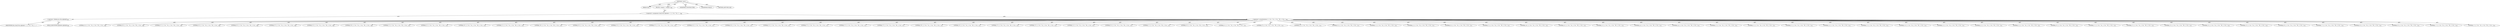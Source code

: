 digraph "&lt;init&gt;" {  
"111669149706" [label = <(METHOD,&lt;init&gt;)> ]
"115964117011" [label = <(PARAM,this)> ]
"25769803833" [label = <(BLOCK,&lt;empty&gt;,&lt;empty&gt;)<SUB>366</SUB>> ]
"30064771416" [label = <(&lt;operator&gt;.assignment,char[] this.alphabet = { //  0 to  7
'A', //  ...)<SUB>368</SUB>> ]
"30064771417" [label = <(&lt;operator&gt;.fieldAccess,this.alphabet)<SUB>368</SUB>> ]
"68719476991" [label = <(IDENTIFIER,this,char[] this.alphabet = { //  0 to  7
'A', //  ...)> ]
"55834574910" [label = <(FIELD_IDENTIFIER,alphabet,alphabet)<SUB>368</SUB>> ]
"30064771418" [label = <(&lt;operator&gt;.arrayInitializer,{ //  0 to  7
'A', //  0 to  7
'B', //  0 to ...)<SUB>368</SUB>> ]
"90194313303" [label = <(LITERAL,'A',{ //  0 to  7
'A', //  0 to  7
'B', //  0 to ...)<SUB>369</SUB>> ]
"90194313304" [label = <(LITERAL,'B',{ //  0 to  7
'A', //  0 to  7
'B', //  0 to ...)<SUB>369</SUB>> ]
"90194313305" [label = <(LITERAL,'C',{ //  0 to  7
'A', //  0 to  7
'B', //  0 to ...)<SUB>369</SUB>> ]
"90194313306" [label = <(LITERAL,'D',{ //  0 to  7
'A', //  0 to  7
'B', //  0 to ...)<SUB>369</SUB>> ]
"90194313307" [label = <(LITERAL,'E',{ //  0 to  7
'A', //  0 to  7
'B', //  0 to ...)<SUB>369</SUB>> ]
"90194313308" [label = <(LITERAL,'F',{ //  0 to  7
'A', //  0 to  7
'B', //  0 to ...)<SUB>369</SUB>> ]
"90194313309" [label = <(LITERAL,'G',{ //  0 to  7
'A', //  0 to  7
'B', //  0 to ...)<SUB>369</SUB>> ]
"90194313310" [label = <(LITERAL,'H',{ //  0 to  7
'A', //  0 to  7
'B', //  0 to ...)<SUB>369</SUB>> ]
"90194313311" [label = <(LITERAL,'I',{ //  0 to  7
'A', //  0 to  7
'B', //  0 to ...)<SUB>370</SUB>> ]
"90194313312" [label = <(LITERAL,'J',{ //  0 to  7
'A', //  0 to  7
'B', //  0 to ...)<SUB>370</SUB>> ]
"90194313313" [label = <(LITERAL,'K',{ //  0 to  7
'A', //  0 to  7
'B', //  0 to ...)<SUB>370</SUB>> ]
"90194313314" [label = <(LITERAL,'L',{ //  0 to  7
'A', //  0 to  7
'B', //  0 to ...)<SUB>370</SUB>> ]
"90194313315" [label = <(LITERAL,'M',{ //  0 to  7
'A', //  0 to  7
'B', //  0 to ...)<SUB>370</SUB>> ]
"90194313316" [label = <(LITERAL,'N',{ //  0 to  7
'A', //  0 to  7
'B', //  0 to ...)<SUB>370</SUB>> ]
"90194313317" [label = <(LITERAL,'O',{ //  0 to  7
'A', //  0 to  7
'B', //  0 to ...)<SUB>370</SUB>> ]
"90194313318" [label = <(LITERAL,'P',{ //  0 to  7
'A', //  0 to  7
'B', //  0 to ...)<SUB>370</SUB>> ]
"90194313319" [label = <(LITERAL,'Q',{ //  0 to  7
'A', //  0 to  7
'B', //  0 to ...)<SUB>371</SUB>> ]
"90194313320" [label = <(LITERAL,'R',{ //  0 to  7
'A', //  0 to  7
'B', //  0 to ...)<SUB>371</SUB>> ]
"90194313321" [label = <(LITERAL,'S',{ //  0 to  7
'A', //  0 to  7
'B', //  0 to ...)<SUB>371</SUB>> ]
"90194313322" [label = <(LITERAL,'T',{ //  0 to  7
'A', //  0 to  7
'B', //  0 to ...)<SUB>371</SUB>> ]
"90194313323" [label = <(LITERAL,'U',{ //  0 to  7
'A', //  0 to  7
'B', //  0 to ...)<SUB>371</SUB>> ]
"90194313324" [label = <(LITERAL,'V',{ //  0 to  7
'A', //  0 to  7
'B', //  0 to ...)<SUB>371</SUB>> ]
"90194313325" [label = <(LITERAL,'W',{ //  0 to  7
'A', //  0 to  7
'B', //  0 to ...)<SUB>371</SUB>> ]
"90194313326" [label = <(LITERAL,'X',{ //  0 to  7
'A', //  0 to  7
'B', //  0 to ...)<SUB>371</SUB>> ]
"90194313327" [label = <(LITERAL,'Y',{ //  0 to  7
'A', //  0 to  7
'B', //  0 to ...)<SUB>372</SUB>> ]
"90194313328" [label = <(LITERAL,'Z',{ //  0 to  7
'A', //  0 to  7
'B', //  0 to ...)<SUB>372</SUB>> ]
"90194313329" [label = <(LITERAL,'a',{ //  0 to  7
'A', //  0 to  7
'B', //  0 to ...)<SUB>372</SUB>> ]
"90194313330" [label = <(LITERAL,'b',{ //  0 to  7
'A', //  0 to  7
'B', //  0 to ...)<SUB>372</SUB>> ]
"90194313331" [label = <(LITERAL,'c',{ //  0 to  7
'A', //  0 to  7
'B', //  0 to ...)<SUB>372</SUB>> ]
"90194313332" [label = <(LITERAL,'d',{ //  0 to  7
'A', //  0 to  7
'B', //  0 to ...)<SUB>372</SUB>> ]
"90194313333" [label = <(LITERAL,'e',{ //  0 to  7
'A', //  0 to  7
'B', //  0 to ...)<SUB>372</SUB>> ]
"90194313334" [label = <(LITERAL,'f',{ //  0 to  7
'A', //  0 to  7
'B', //  0 to ...)<SUB>372</SUB>> ]
"90194313335" [label = <(LITERAL,'g',{ //  0 to  7
'A', //  0 to  7
'B', //  0 to ...)<SUB>373</SUB>> ]
"90194313336" [label = <(LITERAL,'h',{ //  0 to  7
'A', //  0 to  7
'B', //  0 to ...)<SUB>373</SUB>> ]
"90194313337" [label = <(LITERAL,'i',{ //  0 to  7
'A', //  0 to  7
'B', //  0 to ...)<SUB>373</SUB>> ]
"90194313338" [label = <(LITERAL,'j',{ //  0 to  7
'A', //  0 to  7
'B', //  0 to ...)<SUB>373</SUB>> ]
"90194313339" [label = <(LITERAL,'k',{ //  0 to  7
'A', //  0 to  7
'B', //  0 to ...)<SUB>373</SUB>> ]
"90194313340" [label = <(LITERAL,'l',{ //  0 to  7
'A', //  0 to  7
'B', //  0 to ...)<SUB>373</SUB>> ]
"90194313341" [label = <(LITERAL,'m',{ //  0 to  7
'A', //  0 to  7
'B', //  0 to ...)<SUB>373</SUB>> ]
"90194313342" [label = <(LITERAL,'n',{ //  0 to  7
'A', //  0 to  7
'B', //  0 to ...)<SUB>373</SUB>> ]
"90194313343" [label = <(LITERAL,'o',{ //  0 to  7
'A', //  0 to  7
'B', //  0 to ...)<SUB>374</SUB>> ]
"90194313344" [label = <(LITERAL,'p',{ //  0 to  7
'A', //  0 to  7
'B', //  0 to ...)<SUB>374</SUB>> ]
"90194313345" [label = <(LITERAL,'q',{ //  0 to  7
'A', //  0 to  7
'B', //  0 to ...)<SUB>374</SUB>> ]
"90194313346" [label = <(LITERAL,'r',{ //  0 to  7
'A', //  0 to  7
'B', //  0 to ...)<SUB>374</SUB>> ]
"90194313347" [label = <(LITERAL,'s',{ //  0 to  7
'A', //  0 to  7
'B', //  0 to ...)<SUB>374</SUB>> ]
"90194313348" [label = <(LITERAL,'t',{ //  0 to  7
'A', //  0 to  7
'B', //  0 to ...)<SUB>374</SUB>> ]
"90194313349" [label = <(LITERAL,'u',{ //  0 to  7
'A', //  0 to  7
'B', //  0 to ...)<SUB>374</SUB>> ]
"90194313350" [label = <(LITERAL,'v',{ //  0 to  7
'A', //  0 to  7
'B', //  0 to ...)<SUB>374</SUB>> ]
"90194313351" [label = <(LITERAL,'w',{ //  0 to  7
'A', //  0 to  7
'B', //  0 to ...)<SUB>375</SUB>> ]
"90194313352" [label = <(LITERAL,'x',{ //  0 to  7
'A', //  0 to  7
'B', //  0 to ...)<SUB>375</SUB>> ]
"90194313353" [label = <(LITERAL,'y',{ //  0 to  7
'A', //  0 to  7
'B', //  0 to ...)<SUB>375</SUB>> ]
"90194313354" [label = <(LITERAL,'z',{ //  0 to  7
'A', //  0 to  7
'B', //  0 to ...)<SUB>375</SUB>> ]
"90194313355" [label = <(LITERAL,'0',{ //  0 to  7
'A', //  0 to  7
'B', //  0 to ...)<SUB>375</SUB>> ]
"90194313356" [label = <(LITERAL,'1',{ //  0 to  7
'A', //  0 to  7
'B', //  0 to ...)<SUB>375</SUB>> ]
"90194313357" [label = <(LITERAL,'2',{ //  0 to  7
'A', //  0 to  7
'B', //  0 to ...)<SUB>375</SUB>> ]
"90194313358" [label = <(LITERAL,'3',{ //  0 to  7
'A', //  0 to  7
'B', //  0 to ...)<SUB>375</SUB>> ]
"90194313359" [label = <(LITERAL,'4',{ //  0 to  7
'A', //  0 to  7
'B', //  0 to ...)<SUB>376</SUB>> ]
"90194313360" [label = <(LITERAL,'5',{ //  0 to  7
'A', //  0 to  7
'B', //  0 to ...)<SUB>376</SUB>> ]
"90194313361" [label = <(LITERAL,'6',{ //  0 to  7
'A', //  0 to  7
'B', //  0 to ...)<SUB>376</SUB>> ]
"90194313362" [label = <(LITERAL,'7',{ //  0 to  7
'A', //  0 to  7
'B', //  0 to ...)<SUB>376</SUB>> ]
"90194313363" [label = <(LITERAL,'8',{ //  0 to  7
'A', //  0 to  7
'B', //  0 to ...)<SUB>376</SUB>> ]
"90194313364" [label = <(LITERAL,'9',{ //  0 to  7
'A', //  0 to  7
'B', //  0 to ...)<SUB>376</SUB>> ]
"90194313365" [label = <(LITERAL,'+',{ //  0 to  7
'A', //  0 to  7
'B', //  0 to ...)<SUB>376</SUB>> ]
"90194313366" [label = <(LITERAL,'/',{ //  0 to  7
'A', //  0 to  7
'B', //  0 to ...)<SUB>376</SUB>> ]
"133143986204" [label = <(MODIFIER,CONSTRUCTOR)> ]
"133143986205" [label = <(MODIFIER,PUBLIC)> ]
"128849018890" [label = <(METHOD_RETURN,void)> ]
  "111669149706" -> "115964117011"  [ label = "AST: "] 
  "111669149706" -> "25769803833"  [ label = "AST: "] 
  "111669149706" -> "133143986204"  [ label = "AST: "] 
  "111669149706" -> "133143986205"  [ label = "AST: "] 
  "111669149706" -> "128849018890"  [ label = "AST: "] 
  "25769803833" -> "30064771416"  [ label = "AST: "] 
  "30064771416" -> "30064771417"  [ label = "AST: "] 
  "30064771416" -> "30064771418"  [ label = "AST: "] 
  "30064771417" -> "68719476991"  [ label = "AST: "] 
  "30064771417" -> "55834574910"  [ label = "AST: "] 
  "30064771418" -> "90194313303"  [ label = "AST: "] 
  "30064771418" -> "90194313304"  [ label = "AST: "] 
  "30064771418" -> "90194313305"  [ label = "AST: "] 
  "30064771418" -> "90194313306"  [ label = "AST: "] 
  "30064771418" -> "90194313307"  [ label = "AST: "] 
  "30064771418" -> "90194313308"  [ label = "AST: "] 
  "30064771418" -> "90194313309"  [ label = "AST: "] 
  "30064771418" -> "90194313310"  [ label = "AST: "] 
  "30064771418" -> "90194313311"  [ label = "AST: "] 
  "30064771418" -> "90194313312"  [ label = "AST: "] 
  "30064771418" -> "90194313313"  [ label = "AST: "] 
  "30064771418" -> "90194313314"  [ label = "AST: "] 
  "30064771418" -> "90194313315"  [ label = "AST: "] 
  "30064771418" -> "90194313316"  [ label = "AST: "] 
  "30064771418" -> "90194313317"  [ label = "AST: "] 
  "30064771418" -> "90194313318"  [ label = "AST: "] 
  "30064771418" -> "90194313319"  [ label = "AST: "] 
  "30064771418" -> "90194313320"  [ label = "AST: "] 
  "30064771418" -> "90194313321"  [ label = "AST: "] 
  "30064771418" -> "90194313322"  [ label = "AST: "] 
  "30064771418" -> "90194313323"  [ label = "AST: "] 
  "30064771418" -> "90194313324"  [ label = "AST: "] 
  "30064771418" -> "90194313325"  [ label = "AST: "] 
  "30064771418" -> "90194313326"  [ label = "AST: "] 
  "30064771418" -> "90194313327"  [ label = "AST: "] 
  "30064771418" -> "90194313328"  [ label = "AST: "] 
  "30064771418" -> "90194313329"  [ label = "AST: "] 
  "30064771418" -> "90194313330"  [ label = "AST: "] 
  "30064771418" -> "90194313331"  [ label = "AST: "] 
  "30064771418" -> "90194313332"  [ label = "AST: "] 
  "30064771418" -> "90194313333"  [ label = "AST: "] 
  "30064771418" -> "90194313334"  [ label = "AST: "] 
  "30064771418" -> "90194313335"  [ label = "AST: "] 
  "30064771418" -> "90194313336"  [ label = "AST: "] 
  "30064771418" -> "90194313337"  [ label = "AST: "] 
  "30064771418" -> "90194313338"  [ label = "AST: "] 
  "30064771418" -> "90194313339"  [ label = "AST: "] 
  "30064771418" -> "90194313340"  [ label = "AST: "] 
  "30064771418" -> "90194313341"  [ label = "AST: "] 
  "30064771418" -> "90194313342"  [ label = "AST: "] 
  "30064771418" -> "90194313343"  [ label = "AST: "] 
  "30064771418" -> "90194313344"  [ label = "AST: "] 
  "30064771418" -> "90194313345"  [ label = "AST: "] 
  "30064771418" -> "90194313346"  [ label = "AST: "] 
  "30064771418" -> "90194313347"  [ label = "AST: "] 
  "30064771418" -> "90194313348"  [ label = "AST: "] 
  "30064771418" -> "90194313349"  [ label = "AST: "] 
  "30064771418" -> "90194313350"  [ label = "AST: "] 
  "30064771418" -> "90194313351"  [ label = "AST: "] 
  "30064771418" -> "90194313352"  [ label = "AST: "] 
  "30064771418" -> "90194313353"  [ label = "AST: "] 
  "30064771418" -> "90194313354"  [ label = "AST: "] 
  "30064771418" -> "90194313355"  [ label = "AST: "] 
  "30064771418" -> "90194313356"  [ label = "AST: "] 
  "30064771418" -> "90194313357"  [ label = "AST: "] 
  "30064771418" -> "90194313358"  [ label = "AST: "] 
  "30064771418" -> "90194313359"  [ label = "AST: "] 
  "30064771418" -> "90194313360"  [ label = "AST: "] 
  "30064771418" -> "90194313361"  [ label = "AST: "] 
  "30064771418" -> "90194313362"  [ label = "AST: "] 
  "30064771418" -> "90194313363"  [ label = "AST: "] 
  "30064771418" -> "90194313364"  [ label = "AST: "] 
  "30064771418" -> "90194313365"  [ label = "AST: "] 
  "30064771418" -> "90194313366"  [ label = "AST: "] 
  "111669149706" -> "115964117011"  [ label = "DDG: "] 
}
